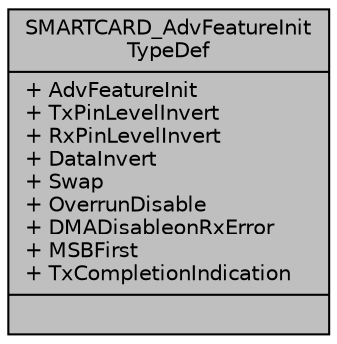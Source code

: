 digraph "SMARTCARD_AdvFeatureInitTypeDef"
{
  edge [fontname="Helvetica",fontsize="10",labelfontname="Helvetica",labelfontsize="10"];
  node [fontname="Helvetica",fontsize="10",shape=record];
  Node1 [label="{SMARTCARD_AdvFeatureInit\lTypeDef\n|+ AdvFeatureInit\l+ TxPinLevelInvert\l+ RxPinLevelInvert\l+ DataInvert\l+ Swap\l+ OverrunDisable\l+ DMADisableonRxError\l+ MSBFirst\l+ TxCompletionIndication\l|}",height=0.2,width=0.4,color="black", fillcolor="grey75", style="filled", fontcolor="black"];
}
